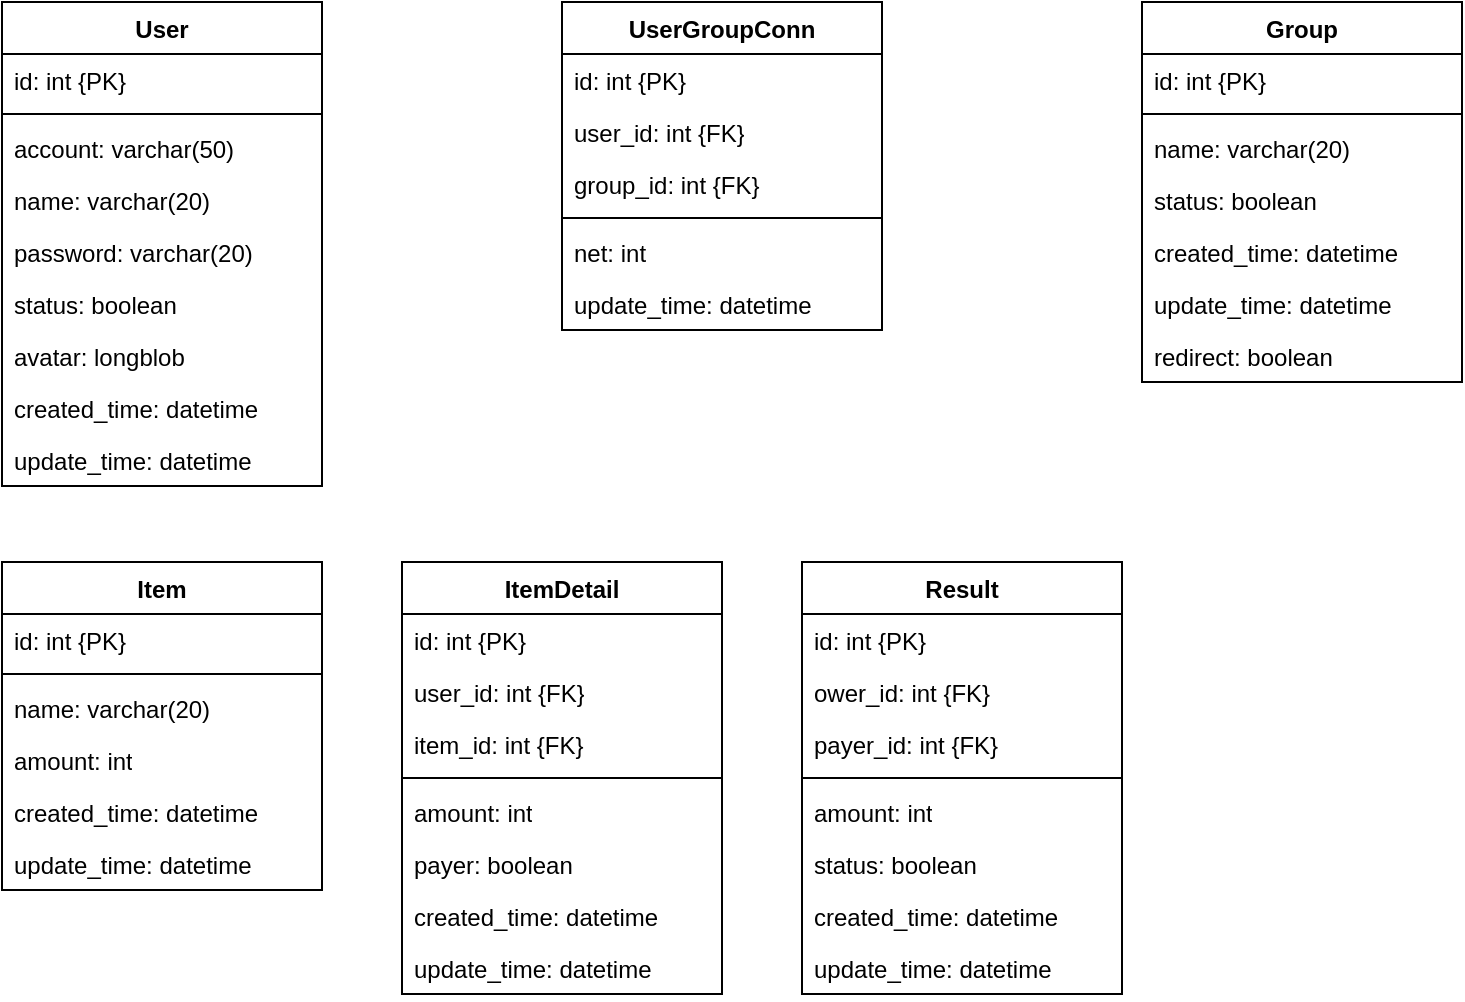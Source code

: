 <mxfile version="21.8.0" type="github">
  <diagram id="C5RBs43oDa-KdzZeNtuy" name="Page-1">
    <mxGraphModel dx="1674" dy="750" grid="1" gridSize="10" guides="1" tooltips="1" connect="1" arrows="1" fold="1" page="1" pageScale="1" pageWidth="827" pageHeight="1169" math="0" shadow="0">
      <root>
        <mxCell id="WIyWlLk6GJQsqaUBKTNV-0" />
        <mxCell id="WIyWlLk6GJQsqaUBKTNV-1" parent="WIyWlLk6GJQsqaUBKTNV-0" />
        <mxCell id="clApajffUAcKR2W-40Gj-14" value="User" style="swimlane;fontStyle=1;align=center;verticalAlign=top;childLayout=stackLayout;horizontal=1;startSize=26;horizontalStack=0;resizeParent=1;resizeParentMax=0;resizeLast=0;collapsible=1;marginBottom=0;whiteSpace=wrap;html=1;" vertex="1" parent="WIyWlLk6GJQsqaUBKTNV-1">
          <mxGeometry x="40" y="200" width="160" height="242" as="geometry" />
        </mxCell>
        <mxCell id="clApajffUAcKR2W-40Gj-15" value="id: int {PK}" style="text;strokeColor=none;fillColor=none;align=left;verticalAlign=top;spacingLeft=4;spacingRight=4;overflow=hidden;rotatable=0;points=[[0,0.5],[1,0.5]];portConstraint=eastwest;whiteSpace=wrap;html=1;" vertex="1" parent="clApajffUAcKR2W-40Gj-14">
          <mxGeometry y="26" width="160" height="26" as="geometry" />
        </mxCell>
        <mxCell id="clApajffUAcKR2W-40Gj-16" value="" style="line;strokeWidth=1;fillColor=none;align=left;verticalAlign=middle;spacingTop=-1;spacingLeft=3;spacingRight=3;rotatable=0;labelPosition=right;points=[];portConstraint=eastwest;strokeColor=inherit;" vertex="1" parent="clApajffUAcKR2W-40Gj-14">
          <mxGeometry y="52" width="160" height="8" as="geometry" />
        </mxCell>
        <mxCell id="clApajffUAcKR2W-40Gj-18" value="account: varchar(50)" style="text;strokeColor=none;fillColor=none;align=left;verticalAlign=top;spacingLeft=4;spacingRight=4;overflow=hidden;rotatable=0;points=[[0,0.5],[1,0.5]];portConstraint=eastwest;whiteSpace=wrap;html=1;" vertex="1" parent="clApajffUAcKR2W-40Gj-14">
          <mxGeometry y="60" width="160" height="26" as="geometry" />
        </mxCell>
        <mxCell id="clApajffUAcKR2W-40Gj-17" value="name: varchar(20)" style="text;strokeColor=none;fillColor=none;align=left;verticalAlign=top;spacingLeft=4;spacingRight=4;overflow=hidden;rotatable=0;points=[[0,0.5],[1,0.5]];portConstraint=eastwest;whiteSpace=wrap;html=1;" vertex="1" parent="clApajffUAcKR2W-40Gj-14">
          <mxGeometry y="86" width="160" height="26" as="geometry" />
        </mxCell>
        <mxCell id="clApajffUAcKR2W-40Gj-19" value="password: varchar(20)" style="text;strokeColor=none;fillColor=none;align=left;verticalAlign=top;spacingLeft=4;spacingRight=4;overflow=hidden;rotatable=0;points=[[0,0.5],[1,0.5]];portConstraint=eastwest;whiteSpace=wrap;html=1;" vertex="1" parent="clApajffUAcKR2W-40Gj-14">
          <mxGeometry y="112" width="160" height="26" as="geometry" />
        </mxCell>
        <mxCell id="clApajffUAcKR2W-40Gj-20" value="status: boolean" style="text;strokeColor=none;fillColor=none;align=left;verticalAlign=top;spacingLeft=4;spacingRight=4;overflow=hidden;rotatable=0;points=[[0,0.5],[1,0.5]];portConstraint=eastwest;whiteSpace=wrap;html=1;" vertex="1" parent="clApajffUAcKR2W-40Gj-14">
          <mxGeometry y="138" width="160" height="26" as="geometry" />
        </mxCell>
        <mxCell id="clApajffUAcKR2W-40Gj-21" value="avatar: longblob" style="text;strokeColor=none;fillColor=none;align=left;verticalAlign=top;spacingLeft=4;spacingRight=4;overflow=hidden;rotatable=0;points=[[0,0.5],[1,0.5]];portConstraint=eastwest;whiteSpace=wrap;html=1;" vertex="1" parent="clApajffUAcKR2W-40Gj-14">
          <mxGeometry y="164" width="160" height="26" as="geometry" />
        </mxCell>
        <mxCell id="clApajffUAcKR2W-40Gj-22" value="created_time: datetime" style="text;strokeColor=none;fillColor=none;align=left;verticalAlign=top;spacingLeft=4;spacingRight=4;overflow=hidden;rotatable=0;points=[[0,0.5],[1,0.5]];portConstraint=eastwest;whiteSpace=wrap;html=1;" vertex="1" parent="clApajffUAcKR2W-40Gj-14">
          <mxGeometry y="190" width="160" height="26" as="geometry" />
        </mxCell>
        <mxCell id="clApajffUAcKR2W-40Gj-23" value="update_time: datetime" style="text;strokeColor=none;fillColor=none;align=left;verticalAlign=top;spacingLeft=4;spacingRight=4;overflow=hidden;rotatable=0;points=[[0,0.5],[1,0.5]];portConstraint=eastwest;whiteSpace=wrap;html=1;" vertex="1" parent="clApajffUAcKR2W-40Gj-14">
          <mxGeometry y="216" width="160" height="26" as="geometry" />
        </mxCell>
        <mxCell id="clApajffUAcKR2W-40Gj-24" value="Group" style="swimlane;fontStyle=1;align=center;verticalAlign=top;childLayout=stackLayout;horizontal=1;startSize=26;horizontalStack=0;resizeParent=1;resizeParentMax=0;resizeLast=0;collapsible=1;marginBottom=0;whiteSpace=wrap;html=1;" vertex="1" parent="WIyWlLk6GJQsqaUBKTNV-1">
          <mxGeometry x="610" y="200" width="160" height="190" as="geometry" />
        </mxCell>
        <mxCell id="clApajffUAcKR2W-40Gj-25" value="id: int {PK}" style="text;strokeColor=none;fillColor=none;align=left;verticalAlign=top;spacingLeft=4;spacingRight=4;overflow=hidden;rotatable=0;points=[[0,0.5],[1,0.5]];portConstraint=eastwest;whiteSpace=wrap;html=1;" vertex="1" parent="clApajffUAcKR2W-40Gj-24">
          <mxGeometry y="26" width="160" height="26" as="geometry" />
        </mxCell>
        <mxCell id="clApajffUAcKR2W-40Gj-26" value="" style="line;strokeWidth=1;fillColor=none;align=left;verticalAlign=middle;spacingTop=-1;spacingLeft=3;spacingRight=3;rotatable=0;labelPosition=right;points=[];portConstraint=eastwest;strokeColor=inherit;" vertex="1" parent="clApajffUAcKR2W-40Gj-24">
          <mxGeometry y="52" width="160" height="8" as="geometry" />
        </mxCell>
        <mxCell id="clApajffUAcKR2W-40Gj-28" value="name: varchar(20)" style="text;strokeColor=none;fillColor=none;align=left;verticalAlign=top;spacingLeft=4;spacingRight=4;overflow=hidden;rotatable=0;points=[[0,0.5],[1,0.5]];portConstraint=eastwest;whiteSpace=wrap;html=1;" vertex="1" parent="clApajffUAcKR2W-40Gj-24">
          <mxGeometry y="60" width="160" height="26" as="geometry" />
        </mxCell>
        <mxCell id="clApajffUAcKR2W-40Gj-30" value="status: boolean" style="text;strokeColor=none;fillColor=none;align=left;verticalAlign=top;spacingLeft=4;spacingRight=4;overflow=hidden;rotatable=0;points=[[0,0.5],[1,0.5]];portConstraint=eastwest;whiteSpace=wrap;html=1;" vertex="1" parent="clApajffUAcKR2W-40Gj-24">
          <mxGeometry y="86" width="160" height="26" as="geometry" />
        </mxCell>
        <mxCell id="clApajffUAcKR2W-40Gj-32" value="created_time: datetime" style="text;strokeColor=none;fillColor=none;align=left;verticalAlign=top;spacingLeft=4;spacingRight=4;overflow=hidden;rotatable=0;points=[[0,0.5],[1,0.5]];portConstraint=eastwest;whiteSpace=wrap;html=1;" vertex="1" parent="clApajffUAcKR2W-40Gj-24">
          <mxGeometry y="112" width="160" height="26" as="geometry" />
        </mxCell>
        <mxCell id="clApajffUAcKR2W-40Gj-33" value="update_time: datetime" style="text;strokeColor=none;fillColor=none;align=left;verticalAlign=top;spacingLeft=4;spacingRight=4;overflow=hidden;rotatable=0;points=[[0,0.5],[1,0.5]];portConstraint=eastwest;whiteSpace=wrap;html=1;" vertex="1" parent="clApajffUAcKR2W-40Gj-24">
          <mxGeometry y="138" width="160" height="26" as="geometry" />
        </mxCell>
        <mxCell id="clApajffUAcKR2W-40Gj-34" value="redirect: boolean" style="text;strokeColor=none;fillColor=none;align=left;verticalAlign=top;spacingLeft=4;spacingRight=4;overflow=hidden;rotatable=0;points=[[0,0.5],[1,0.5]];portConstraint=eastwest;whiteSpace=wrap;html=1;" vertex="1" parent="clApajffUAcKR2W-40Gj-24">
          <mxGeometry y="164" width="160" height="26" as="geometry" />
        </mxCell>
        <mxCell id="clApajffUAcKR2W-40Gj-35" value="UserGroupConn" style="swimlane;fontStyle=1;align=center;verticalAlign=top;childLayout=stackLayout;horizontal=1;startSize=26;horizontalStack=0;resizeParent=1;resizeParentMax=0;resizeLast=0;collapsible=1;marginBottom=0;whiteSpace=wrap;html=1;" vertex="1" parent="WIyWlLk6GJQsqaUBKTNV-1">
          <mxGeometry x="320" y="200" width="160" height="164" as="geometry" />
        </mxCell>
        <mxCell id="clApajffUAcKR2W-40Gj-36" value="id: int {PK}" style="text;strokeColor=none;fillColor=none;align=left;verticalAlign=top;spacingLeft=4;spacingRight=4;overflow=hidden;rotatable=0;points=[[0,0.5],[1,0.5]];portConstraint=eastwest;whiteSpace=wrap;html=1;" vertex="1" parent="clApajffUAcKR2W-40Gj-35">
          <mxGeometry y="26" width="160" height="26" as="geometry" />
        </mxCell>
        <mxCell id="clApajffUAcKR2W-40Gj-38" value="user_id: int {FK}" style="text;strokeColor=none;fillColor=none;align=left;verticalAlign=top;spacingLeft=4;spacingRight=4;overflow=hidden;rotatable=0;points=[[0,0.5],[1,0.5]];portConstraint=eastwest;whiteSpace=wrap;html=1;" vertex="1" parent="clApajffUAcKR2W-40Gj-35">
          <mxGeometry y="52" width="160" height="26" as="geometry" />
        </mxCell>
        <mxCell id="clApajffUAcKR2W-40Gj-39" value="group_id: int {FK}" style="text;strokeColor=none;fillColor=none;align=left;verticalAlign=top;spacingLeft=4;spacingRight=4;overflow=hidden;rotatable=0;points=[[0,0.5],[1,0.5]];portConstraint=eastwest;whiteSpace=wrap;html=1;" vertex="1" parent="clApajffUAcKR2W-40Gj-35">
          <mxGeometry y="78" width="160" height="26" as="geometry" />
        </mxCell>
        <mxCell id="clApajffUAcKR2W-40Gj-37" value="" style="line;strokeWidth=1;fillColor=none;align=left;verticalAlign=middle;spacingTop=-1;spacingLeft=3;spacingRight=3;rotatable=0;labelPosition=right;points=[];portConstraint=eastwest;strokeColor=inherit;" vertex="1" parent="clApajffUAcKR2W-40Gj-35">
          <mxGeometry y="104" width="160" height="8" as="geometry" />
        </mxCell>
        <mxCell id="clApajffUAcKR2W-40Gj-42" value="net: int" style="text;strokeColor=none;fillColor=none;align=left;verticalAlign=top;spacingLeft=4;spacingRight=4;overflow=hidden;rotatable=0;points=[[0,0.5],[1,0.5]];portConstraint=eastwest;whiteSpace=wrap;html=1;" vertex="1" parent="clApajffUAcKR2W-40Gj-35">
          <mxGeometry y="112" width="160" height="26" as="geometry" />
        </mxCell>
        <mxCell id="clApajffUAcKR2W-40Gj-41" value="update_time: datetime" style="text;strokeColor=none;fillColor=none;align=left;verticalAlign=top;spacingLeft=4;spacingRight=4;overflow=hidden;rotatable=0;points=[[0,0.5],[1,0.5]];portConstraint=eastwest;whiteSpace=wrap;html=1;" vertex="1" parent="clApajffUAcKR2W-40Gj-35">
          <mxGeometry y="138" width="160" height="26" as="geometry" />
        </mxCell>
        <mxCell id="clApajffUAcKR2W-40Gj-43" value="Item" style="swimlane;fontStyle=1;align=center;verticalAlign=top;childLayout=stackLayout;horizontal=1;startSize=26;horizontalStack=0;resizeParent=1;resizeParentMax=0;resizeLast=0;collapsible=1;marginBottom=0;whiteSpace=wrap;html=1;" vertex="1" parent="WIyWlLk6GJQsqaUBKTNV-1">
          <mxGeometry x="40" y="480" width="160" height="164" as="geometry" />
        </mxCell>
        <mxCell id="clApajffUAcKR2W-40Gj-44" value="id: int {PK}" style="text;strokeColor=none;fillColor=none;align=left;verticalAlign=top;spacingLeft=4;spacingRight=4;overflow=hidden;rotatable=0;points=[[0,0.5],[1,0.5]];portConstraint=eastwest;whiteSpace=wrap;html=1;" vertex="1" parent="clApajffUAcKR2W-40Gj-43">
          <mxGeometry y="26" width="160" height="26" as="geometry" />
        </mxCell>
        <mxCell id="clApajffUAcKR2W-40Gj-45" value="" style="line;strokeWidth=1;fillColor=none;align=left;verticalAlign=middle;spacingTop=-1;spacingLeft=3;spacingRight=3;rotatable=0;labelPosition=right;points=[];portConstraint=eastwest;strokeColor=inherit;" vertex="1" parent="clApajffUAcKR2W-40Gj-43">
          <mxGeometry y="52" width="160" height="8" as="geometry" />
        </mxCell>
        <mxCell id="clApajffUAcKR2W-40Gj-47" value="name: varchar(20)" style="text;strokeColor=none;fillColor=none;align=left;verticalAlign=top;spacingLeft=4;spacingRight=4;overflow=hidden;rotatable=0;points=[[0,0.5],[1,0.5]];portConstraint=eastwest;whiteSpace=wrap;html=1;" vertex="1" parent="clApajffUAcKR2W-40Gj-43">
          <mxGeometry y="60" width="160" height="26" as="geometry" />
        </mxCell>
        <mxCell id="clApajffUAcKR2W-40Gj-48" value="amount: int" style="text;strokeColor=none;fillColor=none;align=left;verticalAlign=top;spacingLeft=4;spacingRight=4;overflow=hidden;rotatable=0;points=[[0,0.5],[1,0.5]];portConstraint=eastwest;whiteSpace=wrap;html=1;" vertex="1" parent="clApajffUAcKR2W-40Gj-43">
          <mxGeometry y="86" width="160" height="26" as="geometry" />
        </mxCell>
        <mxCell id="clApajffUAcKR2W-40Gj-51" value="created_time: datetime" style="text;strokeColor=none;fillColor=none;align=left;verticalAlign=top;spacingLeft=4;spacingRight=4;overflow=hidden;rotatable=0;points=[[0,0.5],[1,0.5]];portConstraint=eastwest;whiteSpace=wrap;html=1;" vertex="1" parent="clApajffUAcKR2W-40Gj-43">
          <mxGeometry y="112" width="160" height="26" as="geometry" />
        </mxCell>
        <mxCell id="clApajffUAcKR2W-40Gj-52" value="update_time: datetime" style="text;strokeColor=none;fillColor=none;align=left;verticalAlign=top;spacingLeft=4;spacingRight=4;overflow=hidden;rotatable=0;points=[[0,0.5],[1,0.5]];portConstraint=eastwest;whiteSpace=wrap;html=1;" vertex="1" parent="clApajffUAcKR2W-40Gj-43">
          <mxGeometry y="138" width="160" height="26" as="geometry" />
        </mxCell>
        <mxCell id="clApajffUAcKR2W-40Gj-63" value="ItemDetail" style="swimlane;fontStyle=1;align=center;verticalAlign=top;childLayout=stackLayout;horizontal=1;startSize=26;horizontalStack=0;resizeParent=1;resizeParentMax=0;resizeLast=0;collapsible=1;marginBottom=0;whiteSpace=wrap;html=1;" vertex="1" parent="WIyWlLk6GJQsqaUBKTNV-1">
          <mxGeometry x="240" y="480" width="160" height="216" as="geometry" />
        </mxCell>
        <mxCell id="clApajffUAcKR2W-40Gj-64" value="id: int {PK}" style="text;strokeColor=none;fillColor=none;align=left;verticalAlign=top;spacingLeft=4;spacingRight=4;overflow=hidden;rotatable=0;points=[[0,0.5],[1,0.5]];portConstraint=eastwest;whiteSpace=wrap;html=1;" vertex="1" parent="clApajffUAcKR2W-40Gj-63">
          <mxGeometry y="26" width="160" height="26" as="geometry" />
        </mxCell>
        <mxCell id="clApajffUAcKR2W-40Gj-65" value="user_id: int {FK}" style="text;strokeColor=none;fillColor=none;align=left;verticalAlign=top;spacingLeft=4;spacingRight=4;overflow=hidden;rotatable=0;points=[[0,0.5],[1,0.5]];portConstraint=eastwest;whiteSpace=wrap;html=1;" vertex="1" parent="clApajffUAcKR2W-40Gj-63">
          <mxGeometry y="52" width="160" height="26" as="geometry" />
        </mxCell>
        <mxCell id="clApajffUAcKR2W-40Gj-66" value="item_id: int {FK}" style="text;strokeColor=none;fillColor=none;align=left;verticalAlign=top;spacingLeft=4;spacingRight=4;overflow=hidden;rotatable=0;points=[[0,0.5],[1,0.5]];portConstraint=eastwest;whiteSpace=wrap;html=1;" vertex="1" parent="clApajffUAcKR2W-40Gj-63">
          <mxGeometry y="78" width="160" height="26" as="geometry" />
        </mxCell>
        <mxCell id="clApajffUAcKR2W-40Gj-67" value="" style="line;strokeWidth=1;fillColor=none;align=left;verticalAlign=middle;spacingTop=-1;spacingLeft=3;spacingRight=3;rotatable=0;labelPosition=right;points=[];portConstraint=eastwest;strokeColor=inherit;" vertex="1" parent="clApajffUAcKR2W-40Gj-63">
          <mxGeometry y="104" width="160" height="8" as="geometry" />
        </mxCell>
        <mxCell id="clApajffUAcKR2W-40Gj-68" value="amount: int" style="text;strokeColor=none;fillColor=none;align=left;verticalAlign=top;spacingLeft=4;spacingRight=4;overflow=hidden;rotatable=0;points=[[0,0.5],[1,0.5]];portConstraint=eastwest;whiteSpace=wrap;html=1;" vertex="1" parent="clApajffUAcKR2W-40Gj-63">
          <mxGeometry y="112" width="160" height="26" as="geometry" />
        </mxCell>
        <mxCell id="clApajffUAcKR2W-40Gj-70" value="payer: boolean" style="text;strokeColor=none;fillColor=none;align=left;verticalAlign=top;spacingLeft=4;spacingRight=4;overflow=hidden;rotatable=0;points=[[0,0.5],[1,0.5]];portConstraint=eastwest;whiteSpace=wrap;html=1;" vertex="1" parent="clApajffUAcKR2W-40Gj-63">
          <mxGeometry y="138" width="160" height="26" as="geometry" />
        </mxCell>
        <mxCell id="clApajffUAcKR2W-40Gj-69" value="created_time: datetime" style="text;strokeColor=none;fillColor=none;align=left;verticalAlign=top;spacingLeft=4;spacingRight=4;overflow=hidden;rotatable=0;points=[[0,0.5],[1,0.5]];portConstraint=eastwest;whiteSpace=wrap;html=1;" vertex="1" parent="clApajffUAcKR2W-40Gj-63">
          <mxGeometry y="164" width="160" height="26" as="geometry" />
        </mxCell>
        <mxCell id="clApajffUAcKR2W-40Gj-71" value="update_time: datetime" style="text;strokeColor=none;fillColor=none;align=left;verticalAlign=top;spacingLeft=4;spacingRight=4;overflow=hidden;rotatable=0;points=[[0,0.5],[1,0.5]];portConstraint=eastwest;whiteSpace=wrap;html=1;" vertex="1" parent="clApajffUAcKR2W-40Gj-63">
          <mxGeometry y="190" width="160" height="26" as="geometry" />
        </mxCell>
        <mxCell id="clApajffUAcKR2W-40Gj-72" value="Result" style="swimlane;fontStyle=1;align=center;verticalAlign=top;childLayout=stackLayout;horizontal=1;startSize=26;horizontalStack=0;resizeParent=1;resizeParentMax=0;resizeLast=0;collapsible=1;marginBottom=0;whiteSpace=wrap;html=1;" vertex="1" parent="WIyWlLk6GJQsqaUBKTNV-1">
          <mxGeometry x="440" y="480" width="160" height="216" as="geometry" />
        </mxCell>
        <mxCell id="clApajffUAcKR2W-40Gj-73" value="id: int {PK}" style="text;strokeColor=none;fillColor=none;align=left;verticalAlign=top;spacingLeft=4;spacingRight=4;overflow=hidden;rotatable=0;points=[[0,0.5],[1,0.5]];portConstraint=eastwest;whiteSpace=wrap;html=1;" vertex="1" parent="clApajffUAcKR2W-40Gj-72">
          <mxGeometry y="26" width="160" height="26" as="geometry" />
        </mxCell>
        <mxCell id="clApajffUAcKR2W-40Gj-74" value="ower_id: int {FK}" style="text;strokeColor=none;fillColor=none;align=left;verticalAlign=top;spacingLeft=4;spacingRight=4;overflow=hidden;rotatable=0;points=[[0,0.5],[1,0.5]];portConstraint=eastwest;whiteSpace=wrap;html=1;" vertex="1" parent="clApajffUAcKR2W-40Gj-72">
          <mxGeometry y="52" width="160" height="26" as="geometry" />
        </mxCell>
        <mxCell id="clApajffUAcKR2W-40Gj-75" value="payer_id: int {FK}" style="text;strokeColor=none;fillColor=none;align=left;verticalAlign=top;spacingLeft=4;spacingRight=4;overflow=hidden;rotatable=0;points=[[0,0.5],[1,0.5]];portConstraint=eastwest;whiteSpace=wrap;html=1;" vertex="1" parent="clApajffUAcKR2W-40Gj-72">
          <mxGeometry y="78" width="160" height="26" as="geometry" />
        </mxCell>
        <mxCell id="clApajffUAcKR2W-40Gj-76" value="" style="line;strokeWidth=1;fillColor=none;align=left;verticalAlign=middle;spacingTop=-1;spacingLeft=3;spacingRight=3;rotatable=0;labelPosition=right;points=[];portConstraint=eastwest;strokeColor=inherit;" vertex="1" parent="clApajffUAcKR2W-40Gj-72">
          <mxGeometry y="104" width="160" height="8" as="geometry" />
        </mxCell>
        <mxCell id="clApajffUAcKR2W-40Gj-77" value="amount: int" style="text;strokeColor=none;fillColor=none;align=left;verticalAlign=top;spacingLeft=4;spacingRight=4;overflow=hidden;rotatable=0;points=[[0,0.5],[1,0.5]];portConstraint=eastwest;whiteSpace=wrap;html=1;" vertex="1" parent="clApajffUAcKR2W-40Gj-72">
          <mxGeometry y="112" width="160" height="26" as="geometry" />
        </mxCell>
        <mxCell id="clApajffUAcKR2W-40Gj-78" value="status: boolean" style="text;strokeColor=none;fillColor=none;align=left;verticalAlign=top;spacingLeft=4;spacingRight=4;overflow=hidden;rotatable=0;points=[[0,0.5],[1,0.5]];portConstraint=eastwest;whiteSpace=wrap;html=1;" vertex="1" parent="clApajffUAcKR2W-40Gj-72">
          <mxGeometry y="138" width="160" height="26" as="geometry" />
        </mxCell>
        <mxCell id="clApajffUAcKR2W-40Gj-79" value="created_time: datetime" style="text;strokeColor=none;fillColor=none;align=left;verticalAlign=top;spacingLeft=4;spacingRight=4;overflow=hidden;rotatable=0;points=[[0,0.5],[1,0.5]];portConstraint=eastwest;whiteSpace=wrap;html=1;" vertex="1" parent="clApajffUAcKR2W-40Gj-72">
          <mxGeometry y="164" width="160" height="26" as="geometry" />
        </mxCell>
        <mxCell id="clApajffUAcKR2W-40Gj-80" value="update_time: datetime" style="text;strokeColor=none;fillColor=none;align=left;verticalAlign=top;spacingLeft=4;spacingRight=4;overflow=hidden;rotatable=0;points=[[0,0.5],[1,0.5]];portConstraint=eastwest;whiteSpace=wrap;html=1;" vertex="1" parent="clApajffUAcKR2W-40Gj-72">
          <mxGeometry y="190" width="160" height="26" as="geometry" />
        </mxCell>
      </root>
    </mxGraphModel>
  </diagram>
</mxfile>
